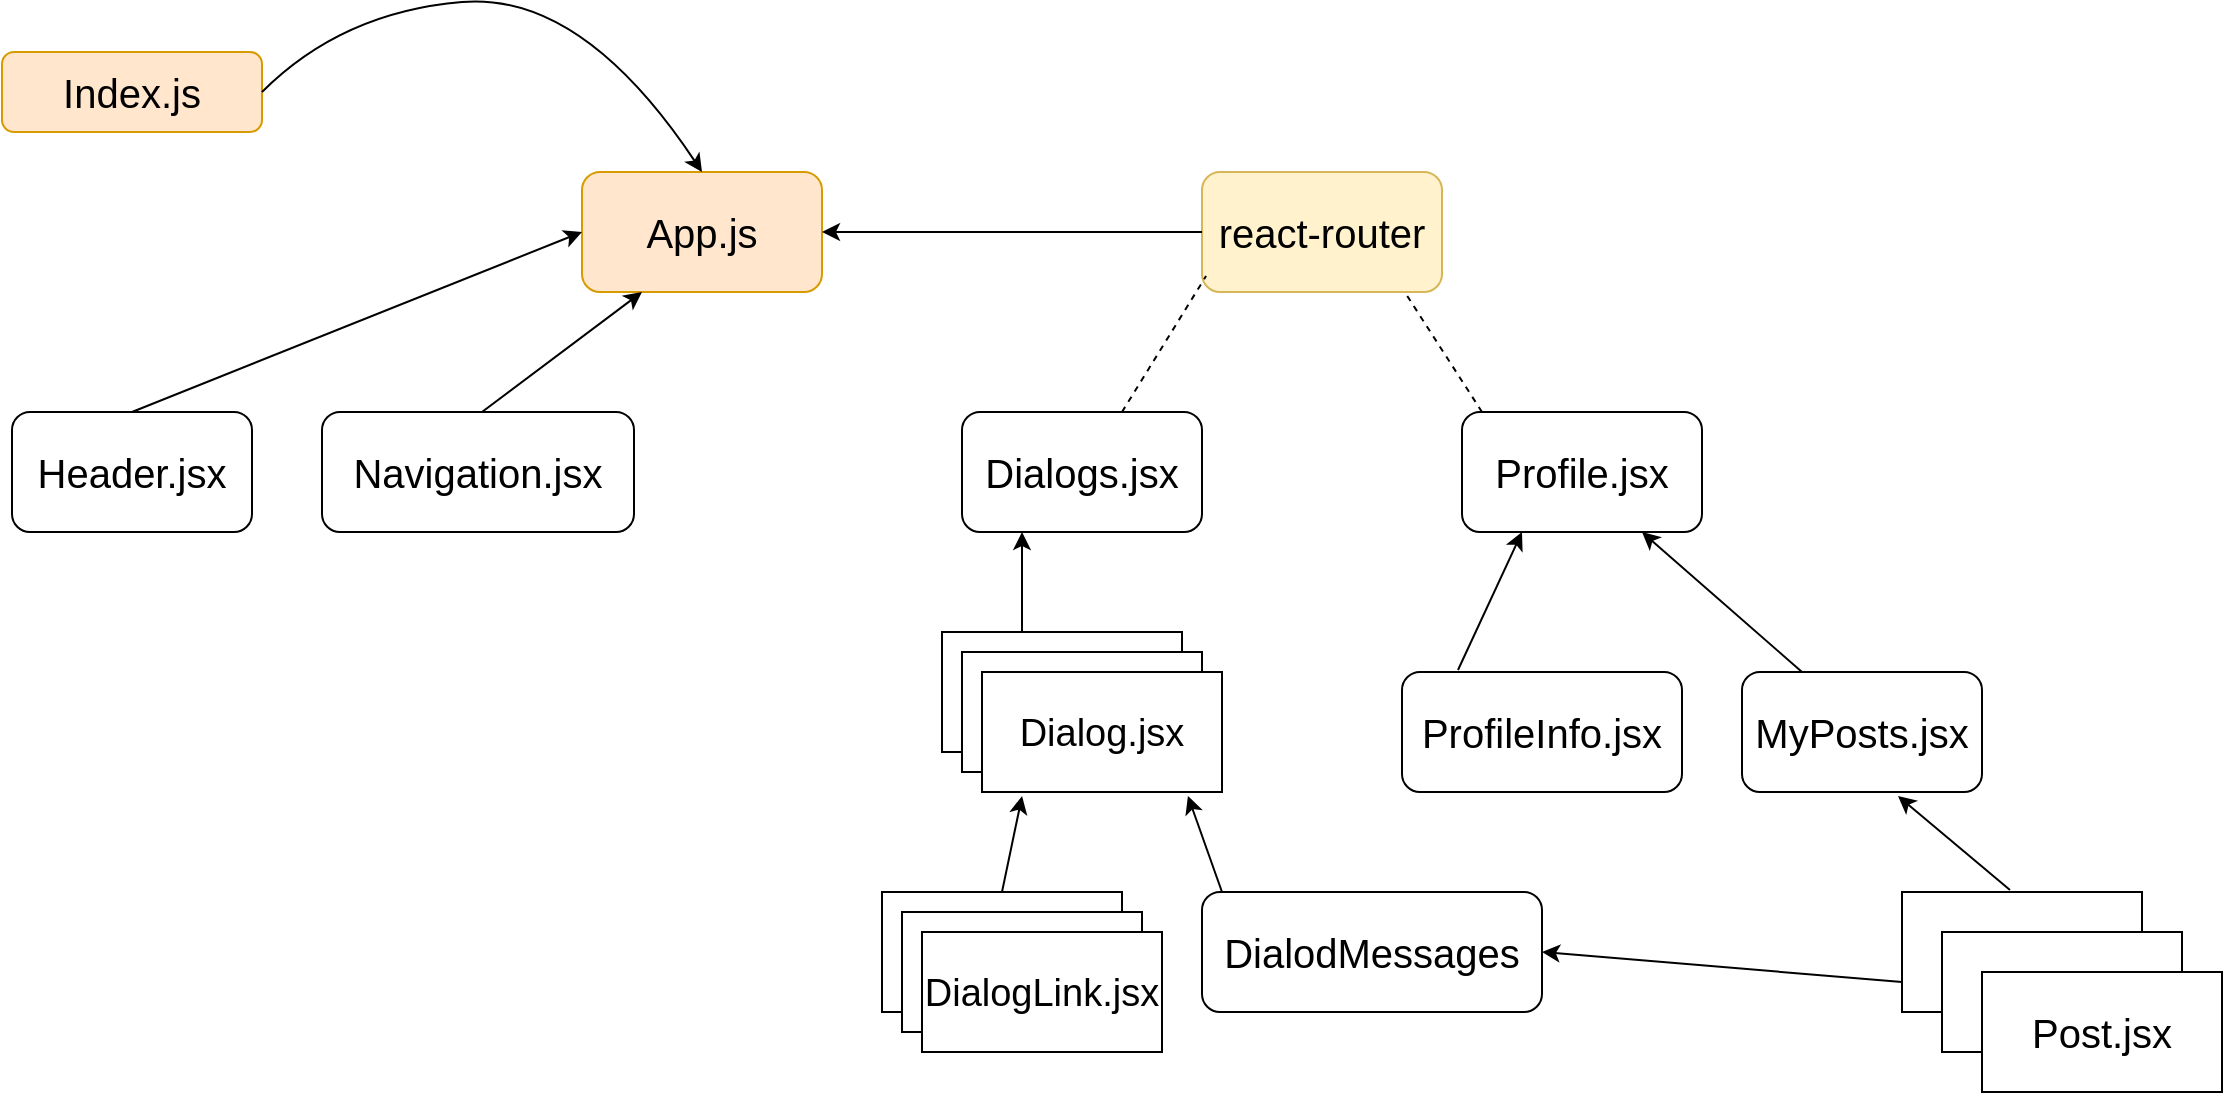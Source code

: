 <mxfile version="20.5.3" type="github">
  <diagram id="C5RBs43oDa-KdzZeNtuy" name="Page-1">
    <mxGraphModel dx="1422" dy="780" grid="1" gridSize="10" guides="1" tooltips="1" connect="1" arrows="1" fold="1" page="1" pageScale="1" pageWidth="827" pageHeight="1169" math="0" shadow="0">
      <root>
        <mxCell id="WIyWlLk6GJQsqaUBKTNV-0" />
        <mxCell id="WIyWlLk6GJQsqaUBKTNV-1" parent="WIyWlLk6GJQsqaUBKTNV-0" />
        <mxCell id="-XwgFw2VL80aHy8WuWpK-0" value="&lt;font style=&quot;font-size: 20px;&quot;&gt;Index.js&lt;/font&gt;" style="rounded=1;whiteSpace=wrap;html=1;fillColor=#ffe6cc;strokeColor=#d79b00;" vertex="1" parent="WIyWlLk6GJQsqaUBKTNV-1">
          <mxGeometry x="70" y="120" width="130" height="40" as="geometry" />
        </mxCell>
        <mxCell id="-XwgFw2VL80aHy8WuWpK-1" value="App.js" style="rounded=1;whiteSpace=wrap;html=1;fontSize=20;fillColor=#ffe6cc;strokeColor=#d79b00;" vertex="1" parent="WIyWlLk6GJQsqaUBKTNV-1">
          <mxGeometry x="360" y="180" width="120" height="60" as="geometry" />
        </mxCell>
        <mxCell id="-XwgFw2VL80aHy8WuWpK-3" value="" style="curved=1;endArrow=classic;html=1;rounded=0;fontSize=20;exitX=1;exitY=0.5;exitDx=0;exitDy=0;entryX=0.5;entryY=0;entryDx=0;entryDy=0;" edge="1" parent="WIyWlLk6GJQsqaUBKTNV-1" source="-XwgFw2VL80aHy8WuWpK-0" target="-XwgFw2VL80aHy8WuWpK-1">
          <mxGeometry width="50" height="50" relative="1" as="geometry">
            <mxPoint x="500" y="350" as="sourcePoint" />
            <mxPoint x="550" y="300" as="targetPoint" />
            <Array as="points">
              <mxPoint x="240" y="100" />
              <mxPoint x="360" y="90" />
            </Array>
          </mxGeometry>
        </mxCell>
        <mxCell id="-XwgFw2VL80aHy8WuWpK-4" value="Header.jsx" style="rounded=1;whiteSpace=wrap;html=1;fontSize=20;" vertex="1" parent="WIyWlLk6GJQsqaUBKTNV-1">
          <mxGeometry x="75" y="300" width="120" height="60" as="geometry" />
        </mxCell>
        <mxCell id="-XwgFw2VL80aHy8WuWpK-7" value="Navigation.jsx" style="rounded=1;whiteSpace=wrap;html=1;fontSize=20;" vertex="1" parent="WIyWlLk6GJQsqaUBKTNV-1">
          <mxGeometry x="230" y="300" width="156" height="60" as="geometry" />
        </mxCell>
        <mxCell id="-XwgFw2VL80aHy8WuWpK-8" value="Dialogs.jsx" style="rounded=1;whiteSpace=wrap;html=1;fontSize=20;" vertex="1" parent="WIyWlLk6GJQsqaUBKTNV-1">
          <mxGeometry x="550" y="300" width="120" height="60" as="geometry" />
        </mxCell>
        <mxCell id="-XwgFw2VL80aHy8WuWpK-9" value="Profile.jsx" style="rounded=1;whiteSpace=wrap;html=1;fontSize=20;" vertex="1" parent="WIyWlLk6GJQsqaUBKTNV-1">
          <mxGeometry x="800" y="300" width="120" height="60" as="geometry" />
        </mxCell>
        <mxCell id="-XwgFw2VL80aHy8WuWpK-10" value="" style="endArrow=classic;html=1;rounded=0;fontSize=20;exitX=0.5;exitY=0;exitDx=0;exitDy=0;entryX=0;entryY=0.5;entryDx=0;entryDy=0;" edge="1" parent="WIyWlLk6GJQsqaUBKTNV-1" source="-XwgFw2VL80aHy8WuWpK-4" target="-XwgFw2VL80aHy8WuWpK-1">
          <mxGeometry width="50" height="50" relative="1" as="geometry">
            <mxPoint x="400" y="420" as="sourcePoint" />
            <mxPoint x="450" y="370" as="targetPoint" />
          </mxGeometry>
        </mxCell>
        <mxCell id="-XwgFw2VL80aHy8WuWpK-11" value="" style="endArrow=classic;html=1;rounded=0;fontSize=20;entryX=0.25;entryY=1;entryDx=0;entryDy=0;" edge="1" parent="WIyWlLk6GJQsqaUBKTNV-1" target="-XwgFw2VL80aHy8WuWpK-1">
          <mxGeometry width="50" height="50" relative="1" as="geometry">
            <mxPoint x="310" y="300" as="sourcePoint" />
            <mxPoint x="360" y="250" as="targetPoint" />
          </mxGeometry>
        </mxCell>
        <mxCell id="-XwgFw2VL80aHy8WuWpK-12" value="react-router" style="rounded=1;whiteSpace=wrap;html=1;fontSize=20;fillColor=#fff2cc;strokeColor=#d6b656;" vertex="1" parent="WIyWlLk6GJQsqaUBKTNV-1">
          <mxGeometry x="670" y="180" width="120" height="60" as="geometry" />
        </mxCell>
        <mxCell id="-XwgFw2VL80aHy8WuWpK-13" value="" style="endArrow=none;dashed=1;html=1;rounded=0;fontSize=20;entryX=0.017;entryY=0.867;entryDx=0;entryDy=0;entryPerimeter=0;" edge="1" parent="WIyWlLk6GJQsqaUBKTNV-1" target="-XwgFw2VL80aHy8WuWpK-12">
          <mxGeometry width="50" height="50" relative="1" as="geometry">
            <mxPoint x="630" y="300" as="sourcePoint" />
            <mxPoint x="680" y="250" as="targetPoint" />
          </mxGeometry>
        </mxCell>
        <mxCell id="-XwgFw2VL80aHy8WuWpK-14" value="" style="endArrow=none;dashed=1;html=1;rounded=0;fontSize=20;entryX=0.85;entryY=1.017;entryDx=0;entryDy=0;entryPerimeter=0;" edge="1" parent="WIyWlLk6GJQsqaUBKTNV-1" target="-XwgFw2VL80aHy8WuWpK-12">
          <mxGeometry width="50" height="50" relative="1" as="geometry">
            <mxPoint x="810" y="300" as="sourcePoint" />
            <mxPoint x="860" y="250" as="targetPoint" />
          </mxGeometry>
        </mxCell>
        <mxCell id="-XwgFw2VL80aHy8WuWpK-15" value="" style="endArrow=classic;html=1;rounded=0;fontSize=20;entryX=1;entryY=0.5;entryDx=0;entryDy=0;" edge="1" parent="WIyWlLk6GJQsqaUBKTNV-1" source="-XwgFw2VL80aHy8WuWpK-12" target="-XwgFw2VL80aHy8WuWpK-1">
          <mxGeometry width="50" height="50" relative="1" as="geometry">
            <mxPoint x="400" y="420" as="sourcePoint" />
            <mxPoint x="450" y="370" as="targetPoint" />
          </mxGeometry>
        </mxCell>
        <mxCell id="-XwgFw2VL80aHy8WuWpK-16" value="MyPosts.jsx" style="rounded=1;whiteSpace=wrap;html=1;fontSize=20;" vertex="1" parent="WIyWlLk6GJQsqaUBKTNV-1">
          <mxGeometry x="940" y="430" width="120" height="60" as="geometry" />
        </mxCell>
        <mxCell id="-XwgFw2VL80aHy8WuWpK-17" value="ProfileInfo.jsx" style="rounded=1;whiteSpace=wrap;html=1;fontSize=20;" vertex="1" parent="WIyWlLk6GJQsqaUBKTNV-1">
          <mxGeometry x="770" y="430" width="140" height="60" as="geometry" />
        </mxCell>
        <mxCell id="-XwgFw2VL80aHy8WuWpK-18" value="" style="endArrow=classic;html=1;rounded=0;fontSize=20;entryX=0.25;entryY=1;entryDx=0;entryDy=0;exitX=0.2;exitY=-0.017;exitDx=0;exitDy=0;exitPerimeter=0;" edge="1" parent="WIyWlLk6GJQsqaUBKTNV-1" source="-XwgFw2VL80aHy8WuWpK-17" target="-XwgFw2VL80aHy8WuWpK-9">
          <mxGeometry width="50" height="50" relative="1" as="geometry">
            <mxPoint x="820" y="420" as="sourcePoint" />
            <mxPoint x="870" y="370" as="targetPoint" />
          </mxGeometry>
        </mxCell>
        <mxCell id="-XwgFw2VL80aHy8WuWpK-19" value="" style="endArrow=classic;html=1;rounded=0;fontSize=20;entryX=0.75;entryY=1;entryDx=0;entryDy=0;exitX=0.25;exitY=0;exitDx=0;exitDy=0;" edge="1" parent="WIyWlLk6GJQsqaUBKTNV-1" source="-XwgFw2VL80aHy8WuWpK-16" target="-XwgFw2VL80aHy8WuWpK-9">
          <mxGeometry width="50" height="50" relative="1" as="geometry">
            <mxPoint x="950" y="430" as="sourcePoint" />
            <mxPoint x="1000" y="380" as="targetPoint" />
          </mxGeometry>
        </mxCell>
        <mxCell id="-XwgFw2VL80aHy8WuWpK-20" value="" style="rounded=0;whiteSpace=wrap;html=1;fontSize=20;" vertex="1" parent="WIyWlLk6GJQsqaUBKTNV-1">
          <mxGeometry x="1020" y="540" width="120" height="60" as="geometry" />
        </mxCell>
        <mxCell id="-XwgFw2VL80aHy8WuWpK-21" value="" style="rounded=0;whiteSpace=wrap;html=1;fontSize=20;" vertex="1" parent="WIyWlLk6GJQsqaUBKTNV-1">
          <mxGeometry x="1040" y="560" width="120" height="60" as="geometry" />
        </mxCell>
        <mxCell id="-XwgFw2VL80aHy8WuWpK-22" value="Post.jsx" style="rounded=0;whiteSpace=wrap;html=1;fontSize=20;" vertex="1" parent="WIyWlLk6GJQsqaUBKTNV-1">
          <mxGeometry x="1060" y="580" width="120" height="60" as="geometry" />
        </mxCell>
        <mxCell id="-XwgFw2VL80aHy8WuWpK-23" value="" style="endArrow=classic;html=1;rounded=0;fontSize=20;exitX=0.45;exitY=-0.017;exitDx=0;exitDy=0;exitPerimeter=0;entryX=0.65;entryY=1.033;entryDx=0;entryDy=0;entryPerimeter=0;" edge="1" parent="WIyWlLk6GJQsqaUBKTNV-1" source="-XwgFw2VL80aHy8WuWpK-20" target="-XwgFw2VL80aHy8WuWpK-16">
          <mxGeometry width="50" height="50" relative="1" as="geometry">
            <mxPoint x="680" y="520" as="sourcePoint" />
            <mxPoint x="730" y="470" as="targetPoint" />
          </mxGeometry>
        </mxCell>
        <mxCell id="-XwgFw2VL80aHy8WuWpK-26" value="DialodMessages" style="rounded=1;whiteSpace=wrap;html=1;fontSize=20;" vertex="1" parent="WIyWlLk6GJQsqaUBKTNV-1">
          <mxGeometry x="670" y="540" width="170" height="60" as="geometry" />
        </mxCell>
        <mxCell id="-XwgFw2VL80aHy8WuWpK-28" value="" style="endArrow=classic;html=1;rounded=0;fontSize=20;exitX=0;exitY=0.75;exitDx=0;exitDy=0;entryX=1;entryY=0.5;entryDx=0;entryDy=0;" edge="1" parent="WIyWlLk6GJQsqaUBKTNV-1" source="-XwgFw2VL80aHy8WuWpK-20" target="-XwgFw2VL80aHy8WuWpK-26">
          <mxGeometry width="50" height="50" relative="1" as="geometry">
            <mxPoint x="680" y="460" as="sourcePoint" />
            <mxPoint x="730" y="410" as="targetPoint" />
          </mxGeometry>
        </mxCell>
        <mxCell id="-XwgFw2VL80aHy8WuWpK-29" value="" style="rounded=0;whiteSpace=wrap;html=1;fontSize=20;" vertex="1" parent="WIyWlLk6GJQsqaUBKTNV-1">
          <mxGeometry x="510" y="540" width="120" height="60" as="geometry" />
        </mxCell>
        <mxCell id="-XwgFw2VL80aHy8WuWpK-30" value="" style="rounded=0;whiteSpace=wrap;html=1;fontSize=20;" vertex="1" parent="WIyWlLk6GJQsqaUBKTNV-1">
          <mxGeometry x="520" y="550" width="120" height="60" as="geometry" />
        </mxCell>
        <mxCell id="-XwgFw2VL80aHy8WuWpK-31" value="&lt;font style=&quot;font-size: 19px;&quot;&gt;DialogLink.jsx&lt;/font&gt;" style="rounded=0;whiteSpace=wrap;html=1;fontSize=20;" vertex="1" parent="WIyWlLk6GJQsqaUBKTNV-1">
          <mxGeometry x="530" y="560" width="120" height="60" as="geometry" />
        </mxCell>
        <mxCell id="-XwgFw2VL80aHy8WuWpK-32" value="" style="endArrow=classic;html=1;rounded=0;fontSize=19;entryX=0.167;entryY=1.033;entryDx=0;entryDy=0;entryPerimeter=0;exitX=0.5;exitY=0;exitDx=0;exitDy=0;" edge="1" parent="WIyWlLk6GJQsqaUBKTNV-1" source="-XwgFw2VL80aHy8WuWpK-29">
          <mxGeometry width="50" height="50" relative="1" as="geometry">
            <mxPoint x="560" y="550" as="sourcePoint" />
            <mxPoint x="580.04" y="491.98" as="targetPoint" />
          </mxGeometry>
        </mxCell>
        <mxCell id="-XwgFw2VL80aHy8WuWpK-33" value="" style="endArrow=classic;html=1;rounded=0;fontSize=19;entryX=0.858;entryY=1.033;entryDx=0;entryDy=0;entryPerimeter=0;" edge="1" parent="WIyWlLk6GJQsqaUBKTNV-1">
          <mxGeometry width="50" height="50" relative="1" as="geometry">
            <mxPoint x="680" y="540" as="sourcePoint" />
            <mxPoint x="662.96" y="491.98" as="targetPoint" />
          </mxGeometry>
        </mxCell>
        <mxCell id="-XwgFw2VL80aHy8WuWpK-35" value="" style="rounded=0;whiteSpace=wrap;html=1;fontSize=20;" vertex="1" parent="WIyWlLk6GJQsqaUBKTNV-1">
          <mxGeometry x="540" y="410" width="120" height="60" as="geometry" />
        </mxCell>
        <mxCell id="-XwgFw2VL80aHy8WuWpK-36" value="" style="rounded=0;whiteSpace=wrap;html=1;fontSize=20;" vertex="1" parent="WIyWlLk6GJQsqaUBKTNV-1">
          <mxGeometry x="550" y="420" width="120" height="60" as="geometry" />
        </mxCell>
        <mxCell id="-XwgFw2VL80aHy8WuWpK-37" value="&lt;font style=&quot;font-size: 19px;&quot;&gt;Dialog.jsx&lt;/font&gt;" style="rounded=0;whiteSpace=wrap;html=1;fontSize=20;" vertex="1" parent="WIyWlLk6GJQsqaUBKTNV-1">
          <mxGeometry x="560" y="430" width="120" height="60" as="geometry" />
        </mxCell>
        <mxCell id="-XwgFw2VL80aHy8WuWpK-38" value="" style="endArrow=classic;html=1;rounded=0;fontSize=19;entryX=0.25;entryY=1;entryDx=0;entryDy=0;" edge="1" parent="WIyWlLk6GJQsqaUBKTNV-1" target="-XwgFw2VL80aHy8WuWpK-8">
          <mxGeometry width="50" height="50" relative="1" as="geometry">
            <mxPoint x="580" y="410" as="sourcePoint" />
            <mxPoint x="630" y="360" as="targetPoint" />
          </mxGeometry>
        </mxCell>
      </root>
    </mxGraphModel>
  </diagram>
</mxfile>
